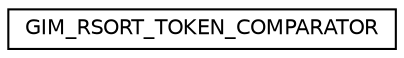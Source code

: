 digraph "Graphical Class Hierarchy"
{
  edge [fontname="Helvetica",fontsize="10",labelfontname="Helvetica",labelfontsize="10"];
  node [fontname="Helvetica",fontsize="10",shape=record];
  rankdir="LR";
  Node1 [label="GIM_RSORT_TOKEN_COMPARATOR",height=0.2,width=0.4,color="black", fillcolor="white", style="filled",URL="$class_g_i_m___r_s_o_r_t___t_o_k_e_n___c_o_m_p_a_r_a_t_o_r.html",tooltip="Prototype for comparators. "];
}
